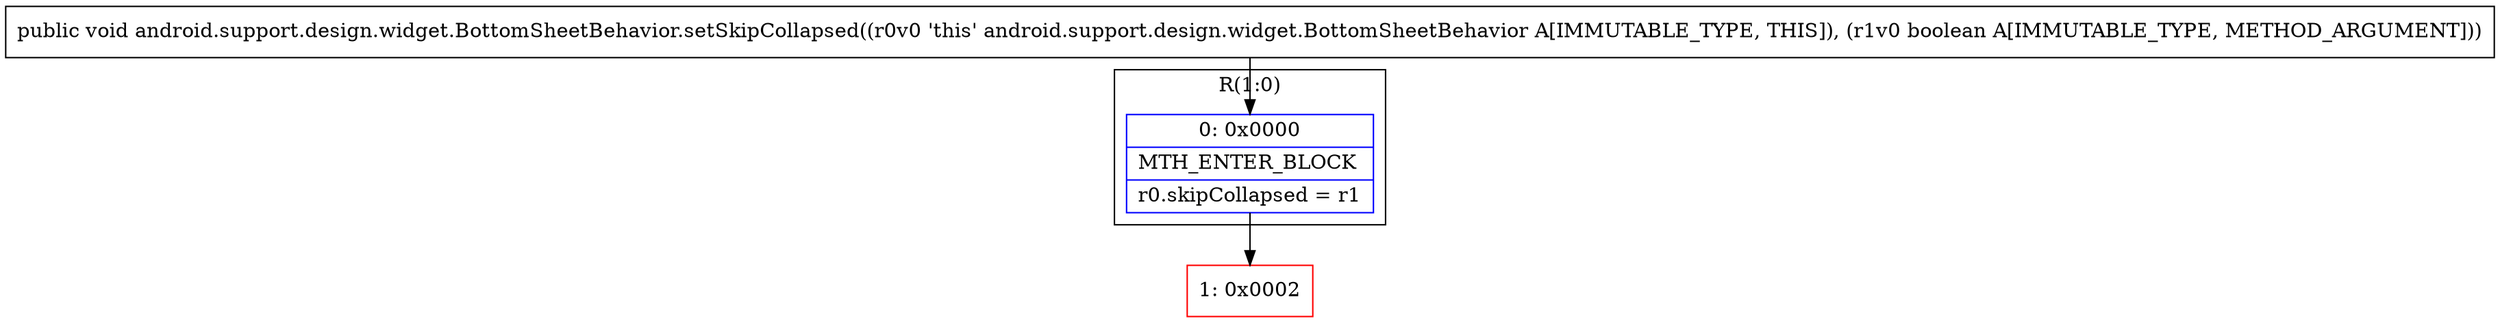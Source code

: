 digraph "CFG forandroid.support.design.widget.BottomSheetBehavior.setSkipCollapsed(Z)V" {
subgraph cluster_Region_8856872 {
label = "R(1:0)";
node [shape=record,color=blue];
Node_0 [shape=record,label="{0\:\ 0x0000|MTH_ENTER_BLOCK\l|r0.skipCollapsed = r1\l}"];
}
Node_1 [shape=record,color=red,label="{1\:\ 0x0002}"];
MethodNode[shape=record,label="{public void android.support.design.widget.BottomSheetBehavior.setSkipCollapsed((r0v0 'this' android.support.design.widget.BottomSheetBehavior A[IMMUTABLE_TYPE, THIS]), (r1v0 boolean A[IMMUTABLE_TYPE, METHOD_ARGUMENT])) }"];
MethodNode -> Node_0;
Node_0 -> Node_1;
}

